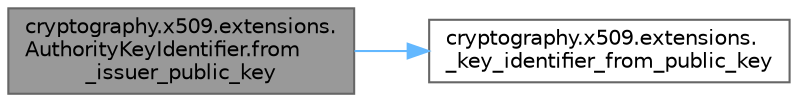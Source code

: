 digraph "cryptography.x509.extensions.AuthorityKeyIdentifier.from_issuer_public_key"
{
 // LATEX_PDF_SIZE
  bgcolor="transparent";
  edge [fontname=Helvetica,fontsize=10,labelfontname=Helvetica,labelfontsize=10];
  node [fontname=Helvetica,fontsize=10,shape=box,height=0.2,width=0.4];
  rankdir="LR";
  Node1 [id="Node000001",label="cryptography.x509.extensions.\lAuthorityKeyIdentifier.from\l_issuer_public_key",height=0.2,width=0.4,color="gray40", fillcolor="grey60", style="filled", fontcolor="black",tooltip=" "];
  Node1 -> Node2 [id="edge1_Node000001_Node000002",color="steelblue1",style="solid",tooltip=" "];
  Node2 [id="Node000002",label="cryptography.x509.extensions.\l_key_identifier_from_public_key",height=0.2,width=0.4,color="grey40", fillcolor="white", style="filled",URL="$namespacecryptography_1_1x509_1_1extensions.html#ad102c666378c7b2fab6da1e78b9003fd",tooltip=" "];
}
